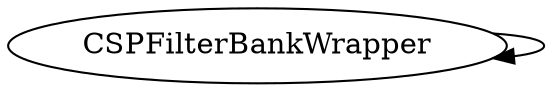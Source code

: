 /* Created by mdot for Matlab */
digraph m2html {
  CSPFilterBankWrapper -> CSPFilterBankWrapper;

  CSPFilterBankWrapper [URL="CSPFilterBankWrapper.html"];
}